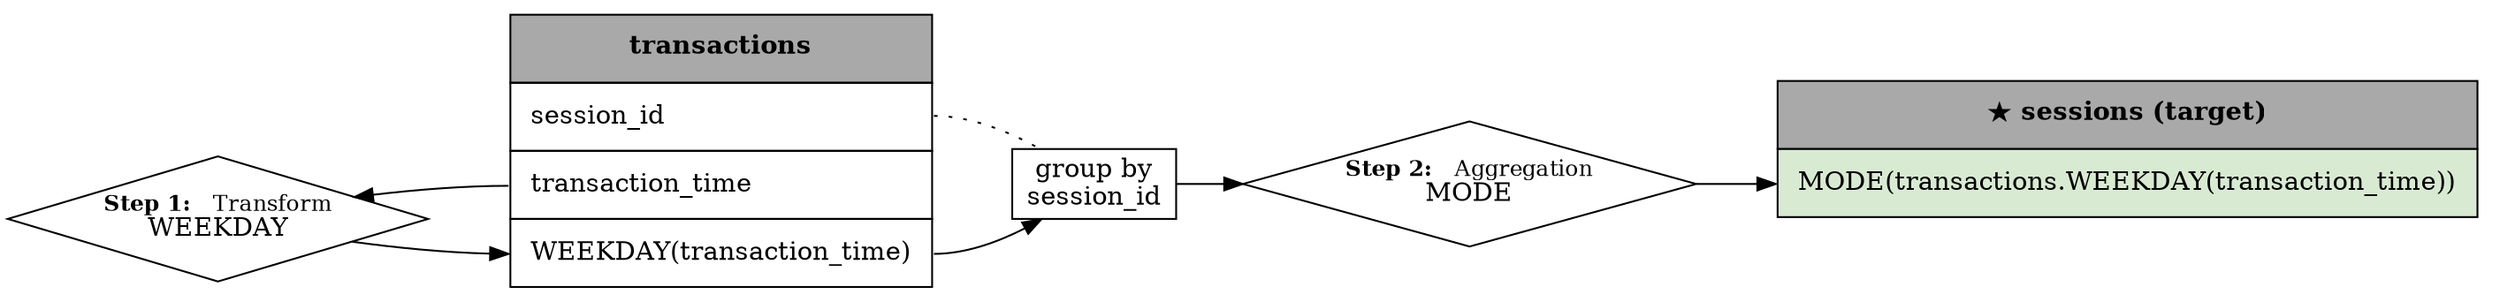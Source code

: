 digraph "MODE(transactions.WEEKDAY(transaction_time))" {
	graph [bb="0,0,1212.7,152",
		rankdir=LR
	];
	node [label="\N",
		shape=box
	];
	edge [arrowhead=none,
		dir=forward,
		style=dotted
	];
	{
		graph [rank=min];
		"1_WEEKDAY(transaction_time)_weekday"	[height=0.94444,
			label=<<FONT POINT-SIZE="12"><B>Step 1:</B>   Transform<BR></BR></FONT>WEEKDAY>,
			pos="108.69,40",
			shape=diamond,
			width=3.0192];
	}
	sessions	[height=1.1806,
		label=<
<TABLE BORDER="0" CELLBORDER="1" CELLSPACING="0" CELLPADDING="10">
    <TR>
        <TD colspan="1" bgcolor="#A9A9A9"><B>★ sessions (target)</B></TD>
    </TR>
    <TR>
        <TD ALIGN="LEFT" port="MODE(transactions.WEEKDAY(transaction_time))" BGCOLOR="#D9EAD3">MODE(transactions.WEEKDAY(transaction_time))</TD>
    </TR>
</TABLE>>,
		pos="1047.2,79",
		shape=plaintext,
		width=4.5972];
	transactions	[height=2.1111,
		label=<
<TABLE BORDER="0" CELLBORDER="1" CELLSPACING="0" CELLPADDING="10">
    <TR>
        <TD colspan="1" bgcolor="#A9A9A9"><B>transactions</B></TD>
    </TR><TR><TD ALIGN="LEFT" port="session_id">session_id</TD></TR>
<TR><TD ALIGN="LEFT" port="transaction_time">transaction_time</TD></TR>
<TR><TD ALIGN="LEFT" port="WEEKDAY(transaction_time)">WEEKDAY(transaction_time)</TD></TR>
</TABLE>>,
		pos="358.38,76",
		shape=plaintext,
		width=2.9167];
	transactions:transaction_time -> "1_WEEKDAY(transaction_time)_weekday"	[arrowhead="",
		pos="e,179.63,51.856 260.38,58 237.31,58 212.4,55.895 189.6,53.125",
		style=solid];
	"MODE(transactions.WEEKDAY(transaction_time))_groupby_transactions--session_id"	[height=0.5,
		label="group by
session_id",
		pos="536.55,58",
		width=1.0325];
	transactions:"WEEKDAY(transaction_time)" -> "MODE(transactions.WEEKDAY(transaction_time))_groupby_transactions--session_id"	[arrowhead="",
		pos="e,510.11,39.789 456.38,22 471.96,22 487.84,27.849 501.25,34.832",
		style=solid];
	transactions:session_id -> "MODE(transactions.WEEKDAY(transaction_time))_groupby_transactions--session_id"	[pos="456.38,94 475.55,94 495.19,85.14 510.11,76.211"];
	"0_MODE(transactions.WEEKDAY(transaction_time))_mode"	[height=0.94444,
		label=<<FONT POINT-SIZE="12"><B>Step 2:</B>   Aggregation<BR></BR></FONT>MODE>,
		pos="727.71,58",
		shape=diamond,
		width=3.2776];
	"0_MODE(transactions.WEEKDAY(transaction_time))_mode" -> sessions:"MODE(transactions.WEEKDAY(transaction_time))"	[arrowhead="",
		pos="e,889.21,58 845.73,58 856.82,58 867.99,58 878.87,58",
		style=solid];
	"1_WEEKDAY(transaction_time)_weekday" -> transactions:"WEEKDAY(transaction_time)"	[arrowhead="",
		pos="e,260.38,22 179.63,28.144 201.82,25.195 226.73,22.703 250.35,22.126",
		style=solid];
	"MODE(transactions.WEEKDAY(transaction_time))_groupby_transactions--session_id" -> "0_MODE(transactions.WEEKDAY(transaction_time))_mode"	[arrowhead="",
		pos="e,609.69,58 574.02,58 581.83,58 590.49,58 599.62,58",
		style=solid];
}
